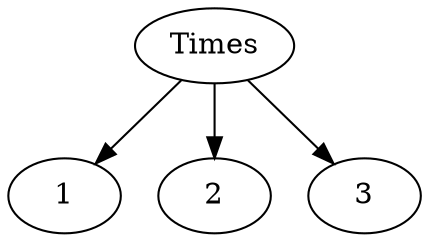 digraph "" {
  "1" [label=Times];
  "1" -> "1.1" [];
  "1" -> "1.2" [];
  "1" -> "1.3" [];
  "1.1" [label="1"];
  "1.2" [label="2"];
  "1.3" [label="3"];
}